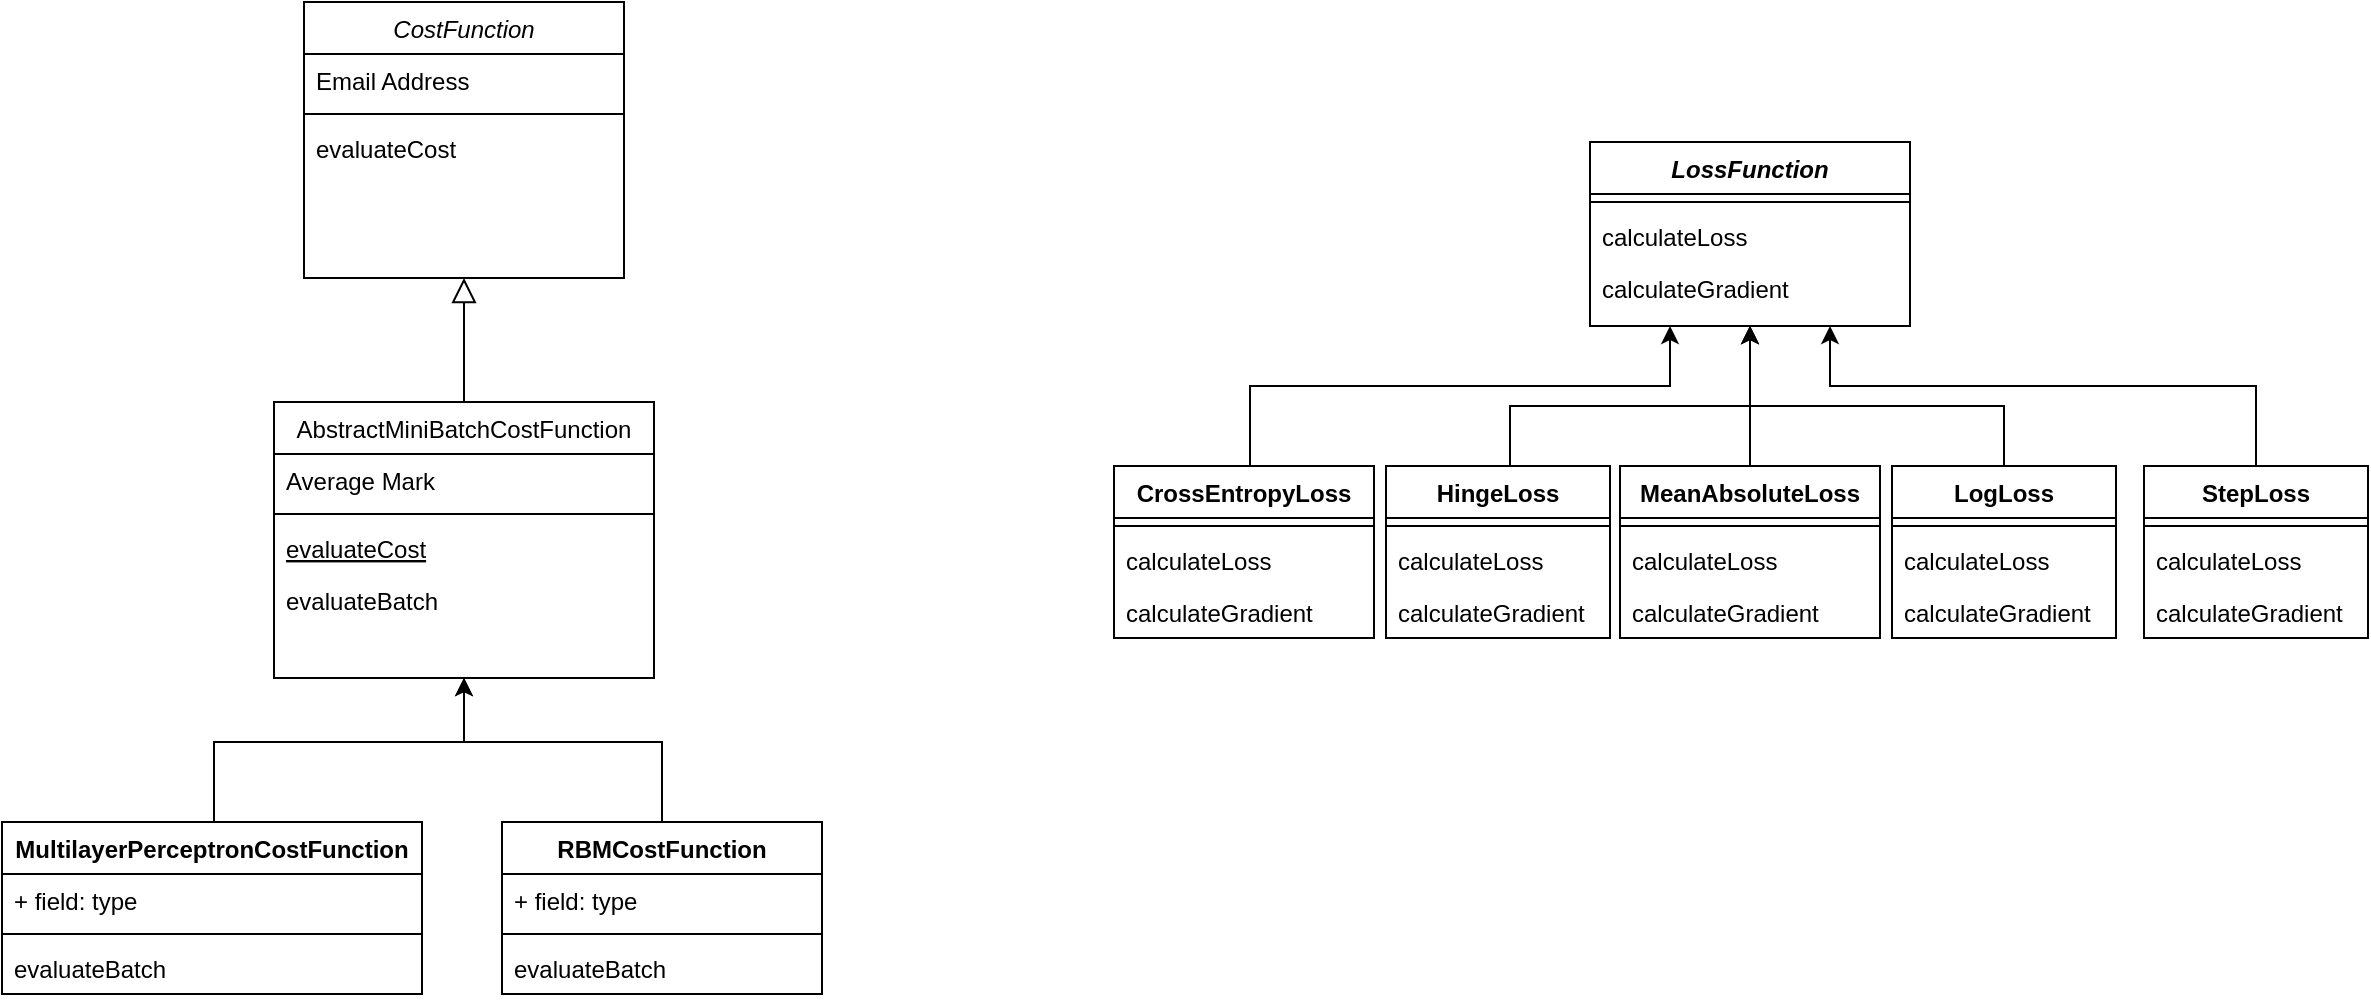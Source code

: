 <mxfile version="14.7.8" type="github">
  <diagram id="C5RBs43oDa-KdzZeNtuy" name="Page-1">
    <mxGraphModel dx="1829" dy="682" grid="1" gridSize="10" guides="1" tooltips="1" connect="1" arrows="1" fold="1" page="1" pageScale="1" pageWidth="827" pageHeight="1169" math="0" shadow="0">
      <root>
        <mxCell id="WIyWlLk6GJQsqaUBKTNV-0" />
        <mxCell id="WIyWlLk6GJQsqaUBKTNV-1" parent="WIyWlLk6GJQsqaUBKTNV-0" />
        <mxCell id="zkfFHV4jXpPFQw0GAbJ--0" value="CostFunction" style="swimlane;fontStyle=2;align=center;verticalAlign=top;childLayout=stackLayout;horizontal=1;startSize=26;horizontalStack=0;resizeParent=1;resizeLast=0;collapsible=1;marginBottom=0;rounded=0;shadow=0;strokeWidth=1;" parent="WIyWlLk6GJQsqaUBKTNV-1" vertex="1">
          <mxGeometry x="105" y="160" width="160" height="138" as="geometry">
            <mxRectangle x="220" y="120" width="160" height="26" as="alternateBounds" />
          </mxGeometry>
        </mxCell>
        <mxCell id="1xYGJPJW5eqG2bVti4v7-3" value="Email Address" style="text;align=left;verticalAlign=top;spacingLeft=4;spacingRight=4;overflow=hidden;rotatable=0;points=[[0,0.5],[1,0.5]];portConstraint=eastwest;rounded=0;shadow=0;html=0;" parent="zkfFHV4jXpPFQw0GAbJ--0" vertex="1">
          <mxGeometry y="26" width="160" height="26" as="geometry" />
        </mxCell>
        <mxCell id="zkfFHV4jXpPFQw0GAbJ--4" value="" style="line;html=1;strokeWidth=1;align=left;verticalAlign=middle;spacingTop=-1;spacingLeft=3;spacingRight=3;rotatable=0;labelPosition=right;points=[];portConstraint=eastwest;" parent="zkfFHV4jXpPFQw0GAbJ--0" vertex="1">
          <mxGeometry y="52" width="160" height="8" as="geometry" />
        </mxCell>
        <mxCell id="QAwP52QSkLwqkF79fcaL-0" value="evaluateCost" style="text;align=left;verticalAlign=top;spacingLeft=4;spacingRight=4;overflow=hidden;rotatable=0;points=[[0,0.5],[1,0.5]];portConstraint=eastwest;rounded=0;shadow=0;html=0;" parent="zkfFHV4jXpPFQw0GAbJ--0" vertex="1">
          <mxGeometry y="60" width="160" height="26" as="geometry" />
        </mxCell>
        <mxCell id="zkfFHV4jXpPFQw0GAbJ--6" value="AbstractMiniBatchCostFunction" style="swimlane;fontStyle=0;align=center;verticalAlign=top;childLayout=stackLayout;horizontal=1;startSize=26;horizontalStack=0;resizeParent=1;resizeLast=0;collapsible=1;marginBottom=0;rounded=0;shadow=0;strokeWidth=1;" parent="WIyWlLk6GJQsqaUBKTNV-1" vertex="1">
          <mxGeometry x="90" y="360" width="190" height="138" as="geometry">
            <mxRectangle x="130" y="380" width="160" height="26" as="alternateBounds" />
          </mxGeometry>
        </mxCell>
        <mxCell id="zkfFHV4jXpPFQw0GAbJ--8" value="Average Mark" style="text;align=left;verticalAlign=top;spacingLeft=4;spacingRight=4;overflow=hidden;rotatable=0;points=[[0,0.5],[1,0.5]];portConstraint=eastwest;rounded=0;shadow=0;html=0;" parent="zkfFHV4jXpPFQw0GAbJ--6" vertex="1">
          <mxGeometry y="26" width="190" height="26" as="geometry" />
        </mxCell>
        <mxCell id="zkfFHV4jXpPFQw0GAbJ--9" value="" style="line;html=1;strokeWidth=1;align=left;verticalAlign=middle;spacingTop=-1;spacingLeft=3;spacingRight=3;rotatable=0;labelPosition=right;points=[];portConstraint=eastwest;" parent="zkfFHV4jXpPFQw0GAbJ--6" vertex="1">
          <mxGeometry y="52" width="190" height="8" as="geometry" />
        </mxCell>
        <mxCell id="zkfFHV4jXpPFQw0GAbJ--10" value="evaluateCost" style="text;align=left;verticalAlign=top;spacingLeft=4;spacingRight=4;overflow=hidden;rotatable=0;points=[[0,0.5],[1,0.5]];portConstraint=eastwest;fontStyle=4" parent="zkfFHV4jXpPFQw0GAbJ--6" vertex="1">
          <mxGeometry y="60" width="190" height="26" as="geometry" />
        </mxCell>
        <mxCell id="zkfFHV4jXpPFQw0GAbJ--11" value="evaluateBatch" style="text;align=left;verticalAlign=top;spacingLeft=4;spacingRight=4;overflow=hidden;rotatable=0;points=[[0,0.5],[1,0.5]];portConstraint=eastwest;" parent="zkfFHV4jXpPFQw0GAbJ--6" vertex="1">
          <mxGeometry y="86" width="190" height="26" as="geometry" />
        </mxCell>
        <mxCell id="zkfFHV4jXpPFQw0GAbJ--12" value="" style="endArrow=block;endSize=10;endFill=0;shadow=0;strokeWidth=1;rounded=0;edgeStyle=elbowEdgeStyle;elbow=vertical;" parent="WIyWlLk6GJQsqaUBKTNV-1" source="zkfFHV4jXpPFQw0GAbJ--6" target="zkfFHV4jXpPFQw0GAbJ--0" edge="1">
          <mxGeometry width="160" relative="1" as="geometry">
            <mxPoint x="200" y="203" as="sourcePoint" />
            <mxPoint x="200" y="203" as="targetPoint" />
          </mxGeometry>
        </mxCell>
        <mxCell id="QAwP52QSkLwqkF79fcaL-13" style="edgeStyle=orthogonalEdgeStyle;rounded=0;orthogonalLoop=1;jettySize=auto;html=1;entryX=0.5;entryY=1;entryDx=0;entryDy=0;exitX=0.5;exitY=0;exitDx=0;exitDy=0;" parent="WIyWlLk6GJQsqaUBKTNV-1" source="QAwP52QSkLwqkF79fcaL-1" target="zkfFHV4jXpPFQw0GAbJ--6" edge="1">
          <mxGeometry relative="1" as="geometry">
            <Array as="points">
              <mxPoint x="60" y="570" />
              <mxPoint x="60" y="530" />
              <mxPoint x="185" y="530" />
            </Array>
          </mxGeometry>
        </mxCell>
        <mxCell id="QAwP52QSkLwqkF79fcaL-1" value="MultilayerPerceptronCostFunction" style="swimlane;fontStyle=1;align=center;verticalAlign=top;childLayout=stackLayout;horizontal=1;startSize=26;horizontalStack=0;resizeParent=1;resizeParentMax=0;resizeLast=0;collapsible=1;marginBottom=0;" parent="WIyWlLk6GJQsqaUBKTNV-1" vertex="1">
          <mxGeometry x="-46" y="570" width="210" height="86" as="geometry" />
        </mxCell>
        <mxCell id="QAwP52QSkLwqkF79fcaL-2" value="+ field: type" style="text;strokeColor=none;fillColor=none;align=left;verticalAlign=top;spacingLeft=4;spacingRight=4;overflow=hidden;rotatable=0;points=[[0,0.5],[1,0.5]];portConstraint=eastwest;" parent="QAwP52QSkLwqkF79fcaL-1" vertex="1">
          <mxGeometry y="26" width="210" height="26" as="geometry" />
        </mxCell>
        <mxCell id="QAwP52QSkLwqkF79fcaL-3" value="" style="line;strokeWidth=1;fillColor=none;align=left;verticalAlign=middle;spacingTop=-1;spacingLeft=3;spacingRight=3;rotatable=0;labelPosition=right;points=[];portConstraint=eastwest;" parent="QAwP52QSkLwqkF79fcaL-1" vertex="1">
          <mxGeometry y="52" width="210" height="8" as="geometry" />
        </mxCell>
        <mxCell id="QAwP52QSkLwqkF79fcaL-4" value="evaluateBatch" style="text;strokeColor=none;fillColor=none;align=left;verticalAlign=top;spacingLeft=4;spacingRight=4;overflow=hidden;rotatable=0;points=[[0,0.5],[1,0.5]];portConstraint=eastwest;" parent="QAwP52QSkLwqkF79fcaL-1" vertex="1">
          <mxGeometry y="60" width="210" height="26" as="geometry" />
        </mxCell>
        <mxCell id="QAwP52QSkLwqkF79fcaL-12" style="edgeStyle=orthogonalEdgeStyle;rounded=0;orthogonalLoop=1;jettySize=auto;html=1;entryX=0.5;entryY=1;entryDx=0;entryDy=0;exitX=0.5;exitY=0;exitDx=0;exitDy=0;" parent="WIyWlLk6GJQsqaUBKTNV-1" source="QAwP52QSkLwqkF79fcaL-5" target="zkfFHV4jXpPFQw0GAbJ--6" edge="1">
          <mxGeometry relative="1" as="geometry">
            <Array as="points">
              <mxPoint x="284" y="530" />
              <mxPoint x="185" y="530" />
            </Array>
          </mxGeometry>
        </mxCell>
        <mxCell id="QAwP52QSkLwqkF79fcaL-5" value="RBMCostFunction" style="swimlane;fontStyle=1;align=center;verticalAlign=top;childLayout=stackLayout;horizontal=1;startSize=26;horizontalStack=0;resizeParent=1;resizeParentMax=0;resizeLast=0;collapsible=1;marginBottom=0;" parent="WIyWlLk6GJQsqaUBKTNV-1" vertex="1">
          <mxGeometry x="204" y="570" width="160" height="86" as="geometry" />
        </mxCell>
        <mxCell id="QAwP52QSkLwqkF79fcaL-6" value="+ field: type" style="text;strokeColor=none;fillColor=none;align=left;verticalAlign=top;spacingLeft=4;spacingRight=4;overflow=hidden;rotatable=0;points=[[0,0.5],[1,0.5]];portConstraint=eastwest;" parent="QAwP52QSkLwqkF79fcaL-5" vertex="1">
          <mxGeometry y="26" width="160" height="26" as="geometry" />
        </mxCell>
        <mxCell id="QAwP52QSkLwqkF79fcaL-7" value="" style="line;strokeWidth=1;fillColor=none;align=left;verticalAlign=middle;spacingTop=-1;spacingLeft=3;spacingRight=3;rotatable=0;labelPosition=right;points=[];portConstraint=eastwest;" parent="QAwP52QSkLwqkF79fcaL-5" vertex="1">
          <mxGeometry y="52" width="160" height="8" as="geometry" />
        </mxCell>
        <mxCell id="QAwP52QSkLwqkF79fcaL-8" value="evaluateBatch" style="text;strokeColor=none;fillColor=none;align=left;verticalAlign=top;spacingLeft=4;spacingRight=4;overflow=hidden;rotatable=0;points=[[0,0.5],[1,0.5]];portConstraint=eastwest;" parent="QAwP52QSkLwqkF79fcaL-5" vertex="1">
          <mxGeometry y="60" width="160" height="26" as="geometry" />
        </mxCell>
        <mxCell id="QAwP52QSkLwqkF79fcaL-19" value="LossFunction" style="swimlane;fontStyle=3;align=center;verticalAlign=top;childLayout=stackLayout;horizontal=1;startSize=26;horizontalStack=0;resizeParent=1;resizeLast=0;collapsible=1;marginBottom=0;rounded=0;shadow=0;strokeWidth=1;" parent="WIyWlLk6GJQsqaUBKTNV-1" vertex="1">
          <mxGeometry x="748" y="230" width="160" height="92" as="geometry">
            <mxRectangle x="220" y="120" width="160" height="26" as="alternateBounds" />
          </mxGeometry>
        </mxCell>
        <mxCell id="QAwP52QSkLwqkF79fcaL-21" value="" style="line;html=1;strokeWidth=1;align=left;verticalAlign=middle;spacingTop=-1;spacingLeft=3;spacingRight=3;rotatable=0;labelPosition=right;points=[];portConstraint=eastwest;" parent="QAwP52QSkLwqkF79fcaL-19" vertex="1">
          <mxGeometry y="26" width="160" height="8" as="geometry" />
        </mxCell>
        <mxCell id="QAwP52QSkLwqkF79fcaL-22" value="calculateLoss" style="text;align=left;verticalAlign=top;spacingLeft=4;spacingRight=4;overflow=hidden;rotatable=0;points=[[0,0.5],[1,0.5]];portConstraint=eastwest;rounded=0;shadow=0;html=0;" parent="QAwP52QSkLwqkF79fcaL-19" vertex="1">
          <mxGeometry y="34" width="160" height="26" as="geometry" />
        </mxCell>
        <mxCell id="QAwP52QSkLwqkF79fcaL-23" value="calculateGradient" style="text;align=left;verticalAlign=top;spacingLeft=4;spacingRight=4;overflow=hidden;rotatable=0;points=[[0,0.5],[1,0.5]];portConstraint=eastwest;rounded=0;shadow=0;html=0;" parent="QAwP52QSkLwqkF79fcaL-19" vertex="1">
          <mxGeometry y="60" width="160" height="26" as="geometry" />
        </mxCell>
        <mxCell id="QAwP52QSkLwqkF79fcaL-47" style="edgeStyle=orthogonalEdgeStyle;rounded=0;orthogonalLoop=1;jettySize=auto;html=1;entryX=0.25;entryY=1;entryDx=0;entryDy=0;" parent="WIyWlLk6GJQsqaUBKTNV-1" source="QAwP52QSkLwqkF79fcaL-24" target="QAwP52QSkLwqkF79fcaL-19" edge="1">
          <mxGeometry relative="1" as="geometry">
            <Array as="points">
              <mxPoint x="578" y="352" />
              <mxPoint x="788" y="352" />
            </Array>
          </mxGeometry>
        </mxCell>
        <mxCell id="QAwP52QSkLwqkF79fcaL-24" value="CrossEntropyLoss" style="swimlane;fontStyle=1;align=center;verticalAlign=top;childLayout=stackLayout;horizontal=1;startSize=26;horizontalStack=0;resizeParent=1;resizeParentMax=0;resizeLast=0;collapsible=1;marginBottom=0;" parent="WIyWlLk6GJQsqaUBKTNV-1" vertex="1">
          <mxGeometry x="510" y="392" width="130" height="86" as="geometry" />
        </mxCell>
        <mxCell id="QAwP52QSkLwqkF79fcaL-26" value="" style="line;strokeWidth=1;fillColor=none;align=left;verticalAlign=middle;spacingTop=-1;spacingLeft=3;spacingRight=3;rotatable=0;labelPosition=right;points=[];portConstraint=eastwest;" parent="QAwP52QSkLwqkF79fcaL-24" vertex="1">
          <mxGeometry y="26" width="130" height="8" as="geometry" />
        </mxCell>
        <mxCell id="QAwP52QSkLwqkF79fcaL-27" value="calculateLoss" style="text;strokeColor=none;fillColor=none;align=left;verticalAlign=top;spacingLeft=4;spacingRight=4;overflow=hidden;rotatable=0;points=[[0,0.5],[1,0.5]];portConstraint=eastwest;" parent="QAwP52QSkLwqkF79fcaL-24" vertex="1">
          <mxGeometry y="34" width="130" height="26" as="geometry" />
        </mxCell>
        <mxCell id="QAwP52QSkLwqkF79fcaL-29" value="calculateGradient" style="text;strokeColor=none;fillColor=none;align=left;verticalAlign=top;spacingLeft=4;spacingRight=4;overflow=hidden;rotatable=0;points=[[0,0.5],[1,0.5]];portConstraint=eastwest;" parent="QAwP52QSkLwqkF79fcaL-24" vertex="1">
          <mxGeometry y="60" width="130" height="26" as="geometry" />
        </mxCell>
        <mxCell id="QAwP52QSkLwqkF79fcaL-48" style="edgeStyle=orthogonalEdgeStyle;rounded=0;orthogonalLoop=1;jettySize=auto;html=1;entryX=0.5;entryY=1;entryDx=0;entryDy=0;" parent="WIyWlLk6GJQsqaUBKTNV-1" source="QAwP52QSkLwqkF79fcaL-30" target="QAwP52QSkLwqkF79fcaL-19" edge="1">
          <mxGeometry relative="1" as="geometry">
            <Array as="points">
              <mxPoint x="708" y="362" />
              <mxPoint x="828" y="362" />
            </Array>
          </mxGeometry>
        </mxCell>
        <mxCell id="QAwP52QSkLwqkF79fcaL-30" value="HingeLoss" style="swimlane;fontStyle=1;align=center;verticalAlign=top;childLayout=stackLayout;horizontal=1;startSize=26;horizontalStack=0;resizeParent=1;resizeParentMax=0;resizeLast=0;collapsible=1;marginBottom=0;" parent="WIyWlLk6GJQsqaUBKTNV-1" vertex="1">
          <mxGeometry x="646" y="392" width="112" height="86" as="geometry" />
        </mxCell>
        <mxCell id="QAwP52QSkLwqkF79fcaL-32" value="" style="line;strokeWidth=1;fillColor=none;align=left;verticalAlign=middle;spacingTop=-1;spacingLeft=3;spacingRight=3;rotatable=0;labelPosition=right;points=[];portConstraint=eastwest;" parent="QAwP52QSkLwqkF79fcaL-30" vertex="1">
          <mxGeometry y="26" width="112" height="8" as="geometry" />
        </mxCell>
        <mxCell id="QAwP52QSkLwqkF79fcaL-33" value="calculateLoss" style="text;strokeColor=none;fillColor=none;align=left;verticalAlign=top;spacingLeft=4;spacingRight=4;overflow=hidden;rotatable=0;points=[[0,0.5],[1,0.5]];portConstraint=eastwest;" parent="QAwP52QSkLwqkF79fcaL-30" vertex="1">
          <mxGeometry y="34" width="112" height="26" as="geometry" />
        </mxCell>
        <mxCell id="QAwP52QSkLwqkF79fcaL-34" value="calculateGradient" style="text;strokeColor=none;fillColor=none;align=left;verticalAlign=top;spacingLeft=4;spacingRight=4;overflow=hidden;rotatable=0;points=[[0,0.5],[1,0.5]];portConstraint=eastwest;" parent="QAwP52QSkLwqkF79fcaL-30" vertex="1">
          <mxGeometry y="60" width="112" height="26" as="geometry" />
        </mxCell>
        <mxCell id="QAwP52QSkLwqkF79fcaL-49" style="edgeStyle=orthogonalEdgeStyle;rounded=0;orthogonalLoop=1;jettySize=auto;html=1;entryX=0.5;entryY=1;entryDx=0;entryDy=0;" parent="WIyWlLk6GJQsqaUBKTNV-1" source="QAwP52QSkLwqkF79fcaL-35" target="QAwP52QSkLwqkF79fcaL-19" edge="1">
          <mxGeometry relative="1" as="geometry" />
        </mxCell>
        <mxCell id="QAwP52QSkLwqkF79fcaL-35" value="MeanAbsoluteLoss" style="swimlane;fontStyle=1;align=center;verticalAlign=top;childLayout=stackLayout;horizontal=1;startSize=26;horizontalStack=0;resizeParent=1;resizeParentMax=0;resizeLast=0;collapsible=1;marginBottom=0;" parent="WIyWlLk6GJQsqaUBKTNV-1" vertex="1">
          <mxGeometry x="763" y="392" width="130" height="86" as="geometry" />
        </mxCell>
        <mxCell id="QAwP52QSkLwqkF79fcaL-36" value="" style="line;strokeWidth=1;fillColor=none;align=left;verticalAlign=middle;spacingTop=-1;spacingLeft=3;spacingRight=3;rotatable=0;labelPosition=right;points=[];portConstraint=eastwest;" parent="QAwP52QSkLwqkF79fcaL-35" vertex="1">
          <mxGeometry y="26" width="130" height="8" as="geometry" />
        </mxCell>
        <mxCell id="QAwP52QSkLwqkF79fcaL-37" value="calculateLoss" style="text;strokeColor=none;fillColor=none;align=left;verticalAlign=top;spacingLeft=4;spacingRight=4;overflow=hidden;rotatable=0;points=[[0,0.5],[1,0.5]];portConstraint=eastwest;" parent="QAwP52QSkLwqkF79fcaL-35" vertex="1">
          <mxGeometry y="34" width="130" height="26" as="geometry" />
        </mxCell>
        <mxCell id="QAwP52QSkLwqkF79fcaL-38" value="calculateGradient" style="text;strokeColor=none;fillColor=none;align=left;verticalAlign=top;spacingLeft=4;spacingRight=4;overflow=hidden;rotatable=0;points=[[0,0.5],[1,0.5]];portConstraint=eastwest;" parent="QAwP52QSkLwqkF79fcaL-35" vertex="1">
          <mxGeometry y="60" width="130" height="26" as="geometry" />
        </mxCell>
        <mxCell id="QAwP52QSkLwqkF79fcaL-53" style="edgeStyle=orthogonalEdgeStyle;rounded=0;orthogonalLoop=1;jettySize=auto;html=1;entryX=0.5;entryY=1;entryDx=0;entryDy=0;" parent="WIyWlLk6GJQsqaUBKTNV-1" source="QAwP52QSkLwqkF79fcaL-39" target="QAwP52QSkLwqkF79fcaL-19" edge="1">
          <mxGeometry relative="1" as="geometry">
            <Array as="points">
              <mxPoint x="955" y="362" />
              <mxPoint x="828" y="362" />
            </Array>
          </mxGeometry>
        </mxCell>
        <mxCell id="QAwP52QSkLwqkF79fcaL-39" value="LogLoss" style="swimlane;fontStyle=1;align=center;verticalAlign=top;childLayout=stackLayout;horizontal=1;startSize=26;horizontalStack=0;resizeParent=1;resizeParentMax=0;resizeLast=0;collapsible=1;marginBottom=0;" parent="WIyWlLk6GJQsqaUBKTNV-1" vertex="1">
          <mxGeometry x="899" y="392" width="112" height="86" as="geometry" />
        </mxCell>
        <mxCell id="QAwP52QSkLwqkF79fcaL-40" value="" style="line;strokeWidth=1;fillColor=none;align=left;verticalAlign=middle;spacingTop=-1;spacingLeft=3;spacingRight=3;rotatable=0;labelPosition=right;points=[];portConstraint=eastwest;" parent="QAwP52QSkLwqkF79fcaL-39" vertex="1">
          <mxGeometry y="26" width="112" height="8" as="geometry" />
        </mxCell>
        <mxCell id="QAwP52QSkLwqkF79fcaL-41" value="calculateLoss" style="text;strokeColor=none;fillColor=none;align=left;verticalAlign=top;spacingLeft=4;spacingRight=4;overflow=hidden;rotatable=0;points=[[0,0.5],[1,0.5]];portConstraint=eastwest;" parent="QAwP52QSkLwqkF79fcaL-39" vertex="1">
          <mxGeometry y="34" width="112" height="26" as="geometry" />
        </mxCell>
        <mxCell id="QAwP52QSkLwqkF79fcaL-42" value="calculateGradient" style="text;strokeColor=none;fillColor=none;align=left;verticalAlign=top;spacingLeft=4;spacingRight=4;overflow=hidden;rotatable=0;points=[[0,0.5],[1,0.5]];portConstraint=eastwest;" parent="QAwP52QSkLwqkF79fcaL-39" vertex="1">
          <mxGeometry y="60" width="112" height="26" as="geometry" />
        </mxCell>
        <mxCell id="QAwP52QSkLwqkF79fcaL-52" style="edgeStyle=orthogonalEdgeStyle;rounded=0;orthogonalLoop=1;jettySize=auto;html=1;entryX=0.75;entryY=1;entryDx=0;entryDy=0;exitX=0.5;exitY=0;exitDx=0;exitDy=0;" parent="WIyWlLk6GJQsqaUBKTNV-1" source="QAwP52QSkLwqkF79fcaL-43" target="QAwP52QSkLwqkF79fcaL-19" edge="1">
          <mxGeometry relative="1" as="geometry">
            <Array as="points">
              <mxPoint x="1081" y="352" />
              <mxPoint x="868" y="352" />
            </Array>
          </mxGeometry>
        </mxCell>
        <mxCell id="QAwP52QSkLwqkF79fcaL-43" value="StepLoss" style="swimlane;fontStyle=1;align=center;verticalAlign=top;childLayout=stackLayout;horizontal=1;startSize=26;horizontalStack=0;resizeParent=1;resizeParentMax=0;resizeLast=0;collapsible=1;marginBottom=0;" parent="WIyWlLk6GJQsqaUBKTNV-1" vertex="1">
          <mxGeometry x="1025" y="392" width="112" height="86" as="geometry" />
        </mxCell>
        <mxCell id="QAwP52QSkLwqkF79fcaL-44" value="" style="line;strokeWidth=1;fillColor=none;align=left;verticalAlign=middle;spacingTop=-1;spacingLeft=3;spacingRight=3;rotatable=0;labelPosition=right;points=[];portConstraint=eastwest;" parent="QAwP52QSkLwqkF79fcaL-43" vertex="1">
          <mxGeometry y="26" width="112" height="8" as="geometry" />
        </mxCell>
        <mxCell id="QAwP52QSkLwqkF79fcaL-45" value="calculateLoss" style="text;strokeColor=none;fillColor=none;align=left;verticalAlign=top;spacingLeft=4;spacingRight=4;overflow=hidden;rotatable=0;points=[[0,0.5],[1,0.5]];portConstraint=eastwest;" parent="QAwP52QSkLwqkF79fcaL-43" vertex="1">
          <mxGeometry y="34" width="112" height="26" as="geometry" />
        </mxCell>
        <mxCell id="QAwP52QSkLwqkF79fcaL-46" value="calculateGradient" style="text;strokeColor=none;fillColor=none;align=left;verticalAlign=top;spacingLeft=4;spacingRight=4;overflow=hidden;rotatable=0;points=[[0,0.5],[1,0.5]];portConstraint=eastwest;" parent="QAwP52QSkLwqkF79fcaL-43" vertex="1">
          <mxGeometry y="60" width="112" height="26" as="geometry" />
        </mxCell>
      </root>
    </mxGraphModel>
  </diagram>
</mxfile>
